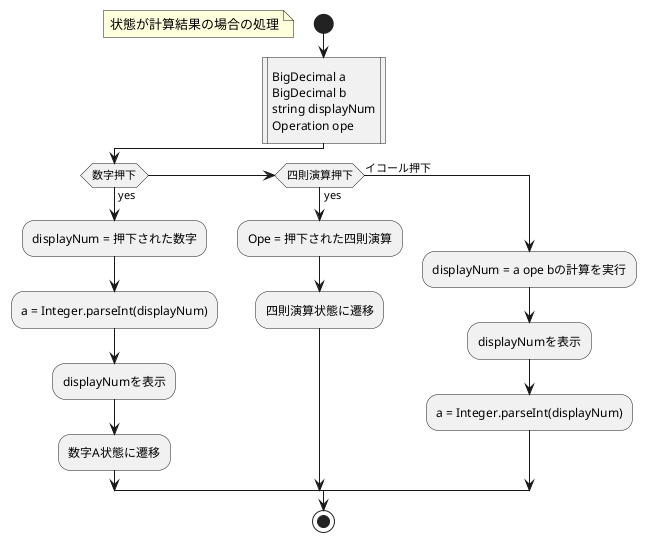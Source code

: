 @startuml
start
floating note left: 状態が計算結果の場合の処理
 :BigDecimal a
 BigDecimal b
 string displayNum
 Operation ope|
if (数字押下) then (yes)
  :displayNum = 押下された数字;
  :a = Integer.parseInt(displayNum);
  :displayNumを表示;
  :数字A状態に遷移;
elseif (四則演算押下) then (yes)
  :Ope = 押下された四則演算;
  :四則演算状態に遷移;
else (イコール押下)
  :displayNum = a ope bの計算を実行;
  :displayNumを表示;
  :a = Integer.parseInt(displayNum);
endif
stop
@enduml